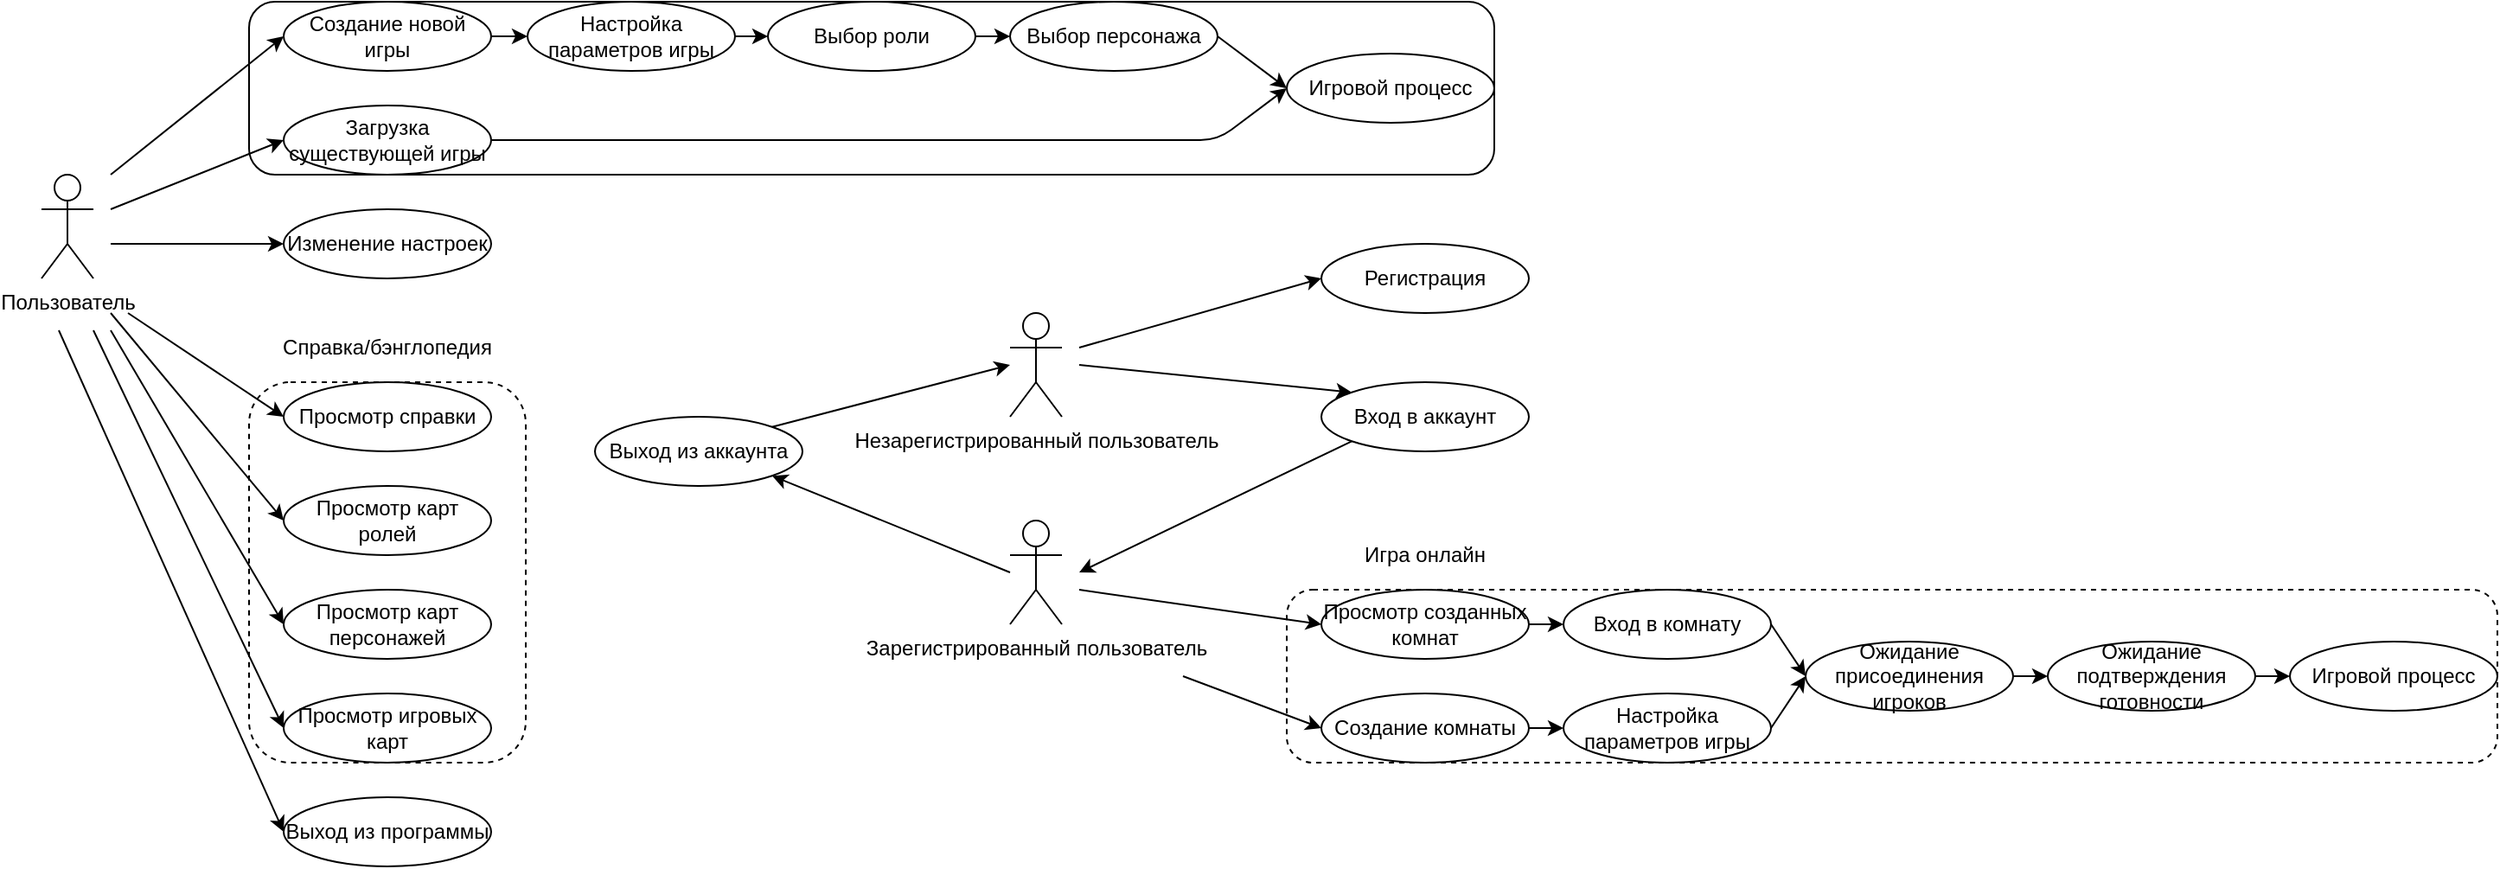 <mxfile version="14.5.1" type="device"><diagram id="jfErfTB5sjZiJK_EjCtp" name="Страница 1"><mxGraphModel dx="868" dy="1679" grid="1" gridSize="10" guides="1" tooltips="1" connect="1" arrows="1" fold="1" page="1" pageScale="1" pageWidth="827" pageHeight="1169" math="0" shadow="0"><root><mxCell id="0"/><mxCell id="1" parent="0"/><mxCell id="qTFAB6fcyDRg2pmVXIwc-39" value="" style="rounded=1;whiteSpace=wrap;html=1;" vertex="1" parent="1"><mxGeometry x="960" y="-20" width="720" height="100" as="geometry"/></mxCell><mxCell id="qTFAB6fcyDRg2pmVXIwc-1" value="Зарегистрированный пользователь" style="shape=umlActor;verticalLabelPosition=bottom;verticalAlign=top;html=1;outlineConnect=0;" vertex="1" parent="1"><mxGeometry x="1400" y="280" width="30" height="60" as="geometry"/></mxCell><mxCell id="qTFAB6fcyDRg2pmVXIwc-3" value="Незарегистрированный пользователь" style="shape=umlActor;verticalLabelPosition=bottom;verticalAlign=top;html=1;outlineConnect=0;" vertex="1" parent="1"><mxGeometry x="1400" y="160" width="30" height="60" as="geometry"/></mxCell><mxCell id="qTFAB6fcyDRg2pmVXIwc-4" value="Регистрация" style="ellipse;whiteSpace=wrap;html=1;" vertex="1" parent="1"><mxGeometry x="1580" y="120" width="120" height="40" as="geometry"/></mxCell><mxCell id="qTFAB6fcyDRg2pmVXIwc-6" value="" style="endArrow=classic;html=1;entryX=0;entryY=0.5;entryDx=0;entryDy=0;" edge="1" parent="1" target="qTFAB6fcyDRg2pmVXIwc-4"><mxGeometry width="50" height="50" relative="1" as="geometry"><mxPoint x="1440" y="180" as="sourcePoint"/><mxPoint x="1590" y="430" as="targetPoint"/></mxGeometry></mxCell><mxCell id="qTFAB6fcyDRg2pmVXIwc-7" value="Изменение настроек" style="ellipse;whiteSpace=wrap;html=1;" vertex="1" parent="1"><mxGeometry x="980" y="100" width="120" height="40" as="geometry"/></mxCell><mxCell id="qTFAB6fcyDRg2pmVXIwc-8" value="Вход в аккаунт" style="ellipse;whiteSpace=wrap;html=1;" vertex="1" parent="1"><mxGeometry x="1580" y="200" width="120" height="40" as="geometry"/></mxCell><mxCell id="qTFAB6fcyDRg2pmVXIwc-11" value="Выход из аккаунта" style="ellipse;whiteSpace=wrap;html=1;" vertex="1" parent="1"><mxGeometry x="1160" y="220" width="120" height="40" as="geometry"/></mxCell><mxCell id="qTFAB6fcyDRg2pmVXIwc-12" value="Выход из программы" style="ellipse;whiteSpace=wrap;html=1;" vertex="1" parent="1"><mxGeometry x="980" y="440" width="120" height="40" as="geometry"/></mxCell><mxCell id="qTFAB6fcyDRg2pmVXIwc-14" value="" style="rounded=1;whiteSpace=wrap;html=1;dashed=1;" vertex="1" parent="1"><mxGeometry x="1560" y="320" width="700" height="100" as="geometry"/></mxCell><mxCell id="qTFAB6fcyDRg2pmVXIwc-60" style="edgeStyle=orthogonalEdgeStyle;rounded=0;orthogonalLoop=1;jettySize=auto;html=1;exitX=1;exitY=0.5;exitDx=0;exitDy=0;entryX=0;entryY=0.5;entryDx=0;entryDy=0;" edge="1" parent="1" source="qTFAB6fcyDRg2pmVXIwc-16" target="qTFAB6fcyDRg2pmVXIwc-57"><mxGeometry relative="1" as="geometry"/></mxCell><mxCell id="qTFAB6fcyDRg2pmVXIwc-16" value="Просмотр созданных комнат" style="ellipse;whiteSpace=wrap;html=1;" vertex="1" parent="1"><mxGeometry x="1580" y="320" width="120" height="40" as="geometry"/></mxCell><mxCell id="qTFAB6fcyDRg2pmVXIwc-59" style="edgeStyle=orthogonalEdgeStyle;rounded=0;orthogonalLoop=1;jettySize=auto;html=1;exitX=1;exitY=0.5;exitDx=0;exitDy=0;entryX=0;entryY=0.5;entryDx=0;entryDy=0;" edge="1" parent="1" source="qTFAB6fcyDRg2pmVXIwc-17" target="qTFAB6fcyDRg2pmVXIwc-54"><mxGeometry relative="1" as="geometry"/></mxCell><mxCell id="qTFAB6fcyDRg2pmVXIwc-17" value="Создание комнаты" style="ellipse;whiteSpace=wrap;html=1;" vertex="1" parent="1"><mxGeometry x="1580" y="380" width="120" height="40" as="geometry"/></mxCell><mxCell id="qTFAB6fcyDRg2pmVXIwc-18" value="Пользователь" style="shape=umlActor;verticalLabelPosition=bottom;verticalAlign=top;html=1;outlineConnect=0;" vertex="1" parent="1"><mxGeometry x="840" y="80" width="30" height="60" as="geometry"/></mxCell><mxCell id="qTFAB6fcyDRg2pmVXIwc-20" value="" style="endArrow=classic;html=1;entryX=0;entryY=0;entryDx=0;entryDy=0;" edge="1" parent="1" target="qTFAB6fcyDRg2pmVXIwc-8"><mxGeometry width="50" height="50" relative="1" as="geometry"><mxPoint x="1440" y="190" as="sourcePoint"/><mxPoint x="1500" y="450" as="targetPoint"/></mxGeometry></mxCell><mxCell id="qTFAB6fcyDRg2pmVXIwc-22" value="" style="endArrow=classic;html=1;entryX=1;entryY=1;entryDx=0;entryDy=0;" edge="1" parent="1" target="qTFAB6fcyDRg2pmVXIwc-11"><mxGeometry width="50" height="50" relative="1" as="geometry"><mxPoint x="1400" y="310" as="sourcePoint"/><mxPoint x="1450" y="420" as="targetPoint"/></mxGeometry></mxCell><mxCell id="qTFAB6fcyDRg2pmVXIwc-23" value="" style="endArrow=classic;html=1;exitX=0;exitY=1;exitDx=0;exitDy=0;" edge="1" parent="1" source="qTFAB6fcyDRg2pmVXIwc-8"><mxGeometry width="50" height="50" relative="1" as="geometry"><mxPoint x="1550" y="490" as="sourcePoint"/><mxPoint x="1440" y="310" as="targetPoint"/></mxGeometry></mxCell><mxCell id="qTFAB6fcyDRg2pmVXIwc-24" value="" style="endArrow=classic;html=1;exitX=1;exitY=0;exitDx=0;exitDy=0;" edge="1" parent="1" source="qTFAB6fcyDRg2pmVXIwc-11"><mxGeometry width="50" height="50" relative="1" as="geometry"><mxPoint x="1500" y="500" as="sourcePoint"/><mxPoint x="1400" y="190" as="targetPoint"/></mxGeometry></mxCell><mxCell id="qTFAB6fcyDRg2pmVXIwc-25" value="Игра онлайн" style="text;html=1;strokeColor=none;fillColor=none;align=center;verticalAlign=middle;whiteSpace=wrap;rounded=0;" vertex="1" parent="1"><mxGeometry x="1560" y="290" width="160" height="20" as="geometry"/></mxCell><mxCell id="qTFAB6fcyDRg2pmVXIwc-26" value="" style="endArrow=classic;html=1;entryX=0;entryY=0.5;entryDx=0;entryDy=0;" edge="1" parent="1" target="qTFAB6fcyDRg2pmVXIwc-16"><mxGeometry width="50" height="50" relative="1" as="geometry"><mxPoint x="1440" y="320" as="sourcePoint"/><mxPoint x="1540" y="480" as="targetPoint"/></mxGeometry></mxCell><mxCell id="qTFAB6fcyDRg2pmVXIwc-27" value="" style="endArrow=classic;html=1;entryX=0;entryY=0.5;entryDx=0;entryDy=0;" edge="1" parent="1" target="qTFAB6fcyDRg2pmVXIwc-17"><mxGeometry width="50" height="50" relative="1" as="geometry"><mxPoint x="1500" y="370" as="sourcePoint"/><mxPoint x="1410" y="500" as="targetPoint"/></mxGeometry></mxCell><mxCell id="qTFAB6fcyDRg2pmVXIwc-28" value="" style="rounded=1;whiteSpace=wrap;html=1;dashed=1;" vertex="1" parent="1"><mxGeometry x="960" y="200" width="160" height="220" as="geometry"/></mxCell><mxCell id="qTFAB6fcyDRg2pmVXIwc-10" value="Просмотр карт ролей" style="ellipse;whiteSpace=wrap;html=1;" vertex="1" parent="1"><mxGeometry x="980" y="260" width="120" height="40" as="geometry"/></mxCell><mxCell id="qTFAB6fcyDRg2pmVXIwc-30" value="&lt;span&gt;Просмотр карт персонажей&lt;/span&gt;" style="ellipse;whiteSpace=wrap;html=1;" vertex="1" parent="1"><mxGeometry x="980" y="320" width="120" height="40" as="geometry"/></mxCell><mxCell id="qTFAB6fcyDRg2pmVXIwc-31" value="Просмотр игровых карт" style="ellipse;whiteSpace=wrap;html=1;" vertex="1" parent="1"><mxGeometry x="980" y="380" width="120" height="40" as="geometry"/></mxCell><mxCell id="qTFAB6fcyDRg2pmVXIwc-9" value="Просмотр справки" style="ellipse;whiteSpace=wrap;html=1;" vertex="1" parent="1"><mxGeometry x="980" y="200" width="120" height="40" as="geometry"/></mxCell><mxCell id="qTFAB6fcyDRg2pmVXIwc-32" value="Справка/бэнглопедия" style="text;html=1;strokeColor=none;fillColor=none;align=center;verticalAlign=middle;whiteSpace=wrap;rounded=0;dashed=1;" vertex="1" parent="1"><mxGeometry x="960" y="170" width="160" height="20" as="geometry"/></mxCell><mxCell id="qTFAB6fcyDRg2pmVXIwc-33" value="Загрузка существующей игры" style="ellipse;whiteSpace=wrap;html=1;" vertex="1" parent="1"><mxGeometry x="980" y="40" width="120" height="40" as="geometry"/></mxCell><mxCell id="qTFAB6fcyDRg2pmVXIwc-42" style="edgeStyle=orthogonalEdgeStyle;rounded=0;orthogonalLoop=1;jettySize=auto;html=1;exitX=1;exitY=0.5;exitDx=0;exitDy=0;entryX=0;entryY=0.5;entryDx=0;entryDy=0;" edge="1" parent="1" source="qTFAB6fcyDRg2pmVXIwc-34" target="qTFAB6fcyDRg2pmVXIwc-35"><mxGeometry relative="1" as="geometry"/></mxCell><mxCell id="qTFAB6fcyDRg2pmVXIwc-34" value="Создание новой игры" style="ellipse;whiteSpace=wrap;html=1;" vertex="1" parent="1"><mxGeometry x="980" y="-20" width="120" height="40" as="geometry"/></mxCell><mxCell id="qTFAB6fcyDRg2pmVXIwc-43" style="edgeStyle=orthogonalEdgeStyle;rounded=0;orthogonalLoop=1;jettySize=auto;html=1;exitX=1;exitY=0.5;exitDx=0;exitDy=0;entryX=0;entryY=0.5;entryDx=0;entryDy=0;" edge="1" parent="1" source="qTFAB6fcyDRg2pmVXIwc-35" target="qTFAB6fcyDRg2pmVXIwc-36"><mxGeometry relative="1" as="geometry"/></mxCell><mxCell id="qTFAB6fcyDRg2pmVXIwc-35" value="Настройка параметров игры" style="ellipse;whiteSpace=wrap;html=1;" vertex="1" parent="1"><mxGeometry x="1121" y="-20" width="120" height="40" as="geometry"/></mxCell><mxCell id="qTFAB6fcyDRg2pmVXIwc-44" style="edgeStyle=orthogonalEdgeStyle;rounded=0;orthogonalLoop=1;jettySize=auto;html=1;exitX=1;exitY=0.5;exitDx=0;exitDy=0;entryX=0;entryY=0.5;entryDx=0;entryDy=0;" edge="1" parent="1" source="qTFAB6fcyDRg2pmVXIwc-36" target="qTFAB6fcyDRg2pmVXIwc-37"><mxGeometry relative="1" as="geometry"/></mxCell><mxCell id="qTFAB6fcyDRg2pmVXIwc-36" value="Выбор роли" style="ellipse;whiteSpace=wrap;html=1;" vertex="1" parent="1"><mxGeometry x="1260" y="-20" width="120" height="40" as="geometry"/></mxCell><mxCell id="qTFAB6fcyDRg2pmVXIwc-37" value="Выбор персонажа" style="ellipse;whiteSpace=wrap;html=1;" vertex="1" parent="1"><mxGeometry x="1400" y="-20" width="120" height="40" as="geometry"/></mxCell><mxCell id="qTFAB6fcyDRg2pmVXIwc-38" value="Игровой процесс" style="ellipse;whiteSpace=wrap;html=1;" vertex="1" parent="1"><mxGeometry x="1560" y="10" width="120" height="40" as="geometry"/></mxCell><mxCell id="qTFAB6fcyDRg2pmVXIwc-40" value="" style="endArrow=classic;html=1;entryX=0;entryY=0.5;entryDx=0;entryDy=0;" edge="1" parent="1" target="qTFAB6fcyDRg2pmVXIwc-34"><mxGeometry width="50" height="50" relative="1" as="geometry"><mxPoint x="880" y="80" as="sourcePoint"/><mxPoint x="1310" y="180" as="targetPoint"/></mxGeometry></mxCell><mxCell id="qTFAB6fcyDRg2pmVXIwc-41" value="" style="endArrow=classic;html=1;entryX=0;entryY=0.5;entryDx=0;entryDy=0;" edge="1" parent="1" target="qTFAB6fcyDRg2pmVXIwc-33"><mxGeometry width="50" height="50" relative="1" as="geometry"><mxPoint x="880" y="100" as="sourcePoint"/><mxPoint x="930" y="220" as="targetPoint"/></mxGeometry></mxCell><mxCell id="qTFAB6fcyDRg2pmVXIwc-45" value="" style="endArrow=classic;html=1;entryX=0;entryY=0.5;entryDx=0;entryDy=0;exitX=1;exitY=0.5;exitDx=0;exitDy=0;" edge="1" parent="1" source="qTFAB6fcyDRg2pmVXIwc-33" target="qTFAB6fcyDRg2pmVXIwc-38"><mxGeometry width="50" height="50" relative="1" as="geometry"><mxPoint x="1490" y="230" as="sourcePoint"/><mxPoint x="1540" y="180" as="targetPoint"/><Array as="points"><mxPoint x="1520" y="60"/></Array></mxGeometry></mxCell><mxCell id="qTFAB6fcyDRg2pmVXIwc-47" value="" style="endArrow=classic;html=1;entryX=0;entryY=0.5;entryDx=0;entryDy=0;exitX=1;exitY=0.5;exitDx=0;exitDy=0;" edge="1" parent="1" source="qTFAB6fcyDRg2pmVXIwc-37" target="qTFAB6fcyDRg2pmVXIwc-38"><mxGeometry width="50" height="50" relative="1" as="geometry"><mxPoint x="1400" y="220" as="sourcePoint"/><mxPoint x="1450" y="170" as="targetPoint"/></mxGeometry></mxCell><mxCell id="qTFAB6fcyDRg2pmVXIwc-48" value="" style="endArrow=classic;html=1;entryX=0;entryY=0.5;entryDx=0;entryDy=0;" edge="1" parent="1" target="qTFAB6fcyDRg2pmVXIwc-7"><mxGeometry width="50" height="50" relative="1" as="geometry"><mxPoint x="880" y="120" as="sourcePoint"/><mxPoint x="1270" y="170" as="targetPoint"/></mxGeometry></mxCell><mxCell id="qTFAB6fcyDRg2pmVXIwc-49" value="" style="endArrow=classic;html=1;entryX=0;entryY=0.5;entryDx=0;entryDy=0;" edge="1" parent="1" target="qTFAB6fcyDRg2pmVXIwc-9"><mxGeometry width="50" height="50" relative="1" as="geometry"><mxPoint x="890" y="160" as="sourcePoint"/><mxPoint x="910" y="280" as="targetPoint"/></mxGeometry></mxCell><mxCell id="qTFAB6fcyDRg2pmVXIwc-50" value="" style="endArrow=classic;html=1;entryX=0;entryY=0.5;entryDx=0;entryDy=0;" edge="1" parent="1" target="qTFAB6fcyDRg2pmVXIwc-10"><mxGeometry width="50" height="50" relative="1" as="geometry"><mxPoint x="880" y="160" as="sourcePoint"/><mxPoint x="900" y="270" as="targetPoint"/></mxGeometry></mxCell><mxCell id="qTFAB6fcyDRg2pmVXIwc-51" value="" style="endArrow=classic;html=1;entryX=0;entryY=0.5;entryDx=0;entryDy=0;" edge="1" parent="1" target="qTFAB6fcyDRg2pmVXIwc-30"><mxGeometry width="50" height="50" relative="1" as="geometry"><mxPoint x="880" y="170" as="sourcePoint"/><mxPoint x="900" y="280" as="targetPoint"/></mxGeometry></mxCell><mxCell id="qTFAB6fcyDRg2pmVXIwc-52" value="" style="endArrow=classic;html=1;entryX=0;entryY=0.5;entryDx=0;entryDy=0;" edge="1" parent="1" target="qTFAB6fcyDRg2pmVXIwc-31"><mxGeometry width="50" height="50" relative="1" as="geometry"><mxPoint x="870" y="170" as="sourcePoint"/><mxPoint x="870" y="360" as="targetPoint"/></mxGeometry></mxCell><mxCell id="qTFAB6fcyDRg2pmVXIwc-53" value="" style="endArrow=classic;html=1;entryX=0;entryY=0.5;entryDx=0;entryDy=0;" edge="1" parent="1" target="qTFAB6fcyDRg2pmVXIwc-12"><mxGeometry width="50" height="50" relative="1" as="geometry"><mxPoint x="850" y="170" as="sourcePoint"/><mxPoint x="850" y="350" as="targetPoint"/></mxGeometry></mxCell><mxCell id="qTFAB6fcyDRg2pmVXIwc-54" value="Настройка параметров игры" style="ellipse;whiteSpace=wrap;html=1;" vertex="1" parent="1"><mxGeometry x="1720" y="380" width="120" height="40" as="geometry"/></mxCell><mxCell id="qTFAB6fcyDRg2pmVXIwc-63" style="edgeStyle=orthogonalEdgeStyle;rounded=0;orthogonalLoop=1;jettySize=auto;html=1;exitX=1;exitY=0.5;exitDx=0;exitDy=0;entryX=0;entryY=0.5;entryDx=0;entryDy=0;" edge="1" parent="1" source="qTFAB6fcyDRg2pmVXIwc-55" target="qTFAB6fcyDRg2pmVXIwc-56"><mxGeometry relative="1" as="geometry"/></mxCell><mxCell id="qTFAB6fcyDRg2pmVXIwc-55" value="Ожидание присоединения игроков" style="ellipse;whiteSpace=wrap;html=1;" vertex="1" parent="1"><mxGeometry x="1860" y="350" width="120" height="40" as="geometry"/></mxCell><mxCell id="qTFAB6fcyDRg2pmVXIwc-64" style="edgeStyle=orthogonalEdgeStyle;rounded=0;orthogonalLoop=1;jettySize=auto;html=1;exitX=1;exitY=0.5;exitDx=0;exitDy=0;entryX=0;entryY=0.5;entryDx=0;entryDy=0;" edge="1" parent="1" source="qTFAB6fcyDRg2pmVXIwc-56" target="qTFAB6fcyDRg2pmVXIwc-58"><mxGeometry relative="1" as="geometry"/></mxCell><mxCell id="qTFAB6fcyDRg2pmVXIwc-56" value="Ожидание подтверждения готовности" style="ellipse;whiteSpace=wrap;html=1;" vertex="1" parent="1"><mxGeometry x="2000" y="350" width="120" height="40" as="geometry"/></mxCell><mxCell id="qTFAB6fcyDRg2pmVXIwc-57" value="Вход в комнату" style="ellipse;whiteSpace=wrap;html=1;" vertex="1" parent="1"><mxGeometry x="1720" y="320" width="120" height="40" as="geometry"/></mxCell><mxCell id="qTFAB6fcyDRg2pmVXIwc-58" value="Игровой процесс" style="ellipse;whiteSpace=wrap;html=1;" vertex="1" parent="1"><mxGeometry x="2140" y="350" width="120" height="40" as="geometry"/></mxCell><mxCell id="qTFAB6fcyDRg2pmVXIwc-61" value="" style="endArrow=classic;html=1;entryX=0;entryY=0.5;entryDx=0;entryDy=0;exitX=1;exitY=0.5;exitDx=0;exitDy=0;" edge="1" parent="1" source="qTFAB6fcyDRg2pmVXIwc-57" target="qTFAB6fcyDRg2pmVXIwc-55"><mxGeometry width="50" height="50" relative="1" as="geometry"><mxPoint x="1750" y="520" as="sourcePoint"/><mxPoint x="1800" y="470" as="targetPoint"/></mxGeometry></mxCell><mxCell id="qTFAB6fcyDRg2pmVXIwc-62" value="" style="endArrow=classic;html=1;entryX=0;entryY=0.5;entryDx=0;entryDy=0;exitX=1;exitY=0.5;exitDx=0;exitDy=0;" edge="1" parent="1" source="qTFAB6fcyDRg2pmVXIwc-54" target="qTFAB6fcyDRg2pmVXIwc-55"><mxGeometry width="50" height="50" relative="1" as="geometry"><mxPoint x="1680" y="550" as="sourcePoint"/><mxPoint x="1730" y="500" as="targetPoint"/></mxGeometry></mxCell></root></mxGraphModel></diagram></mxfile>